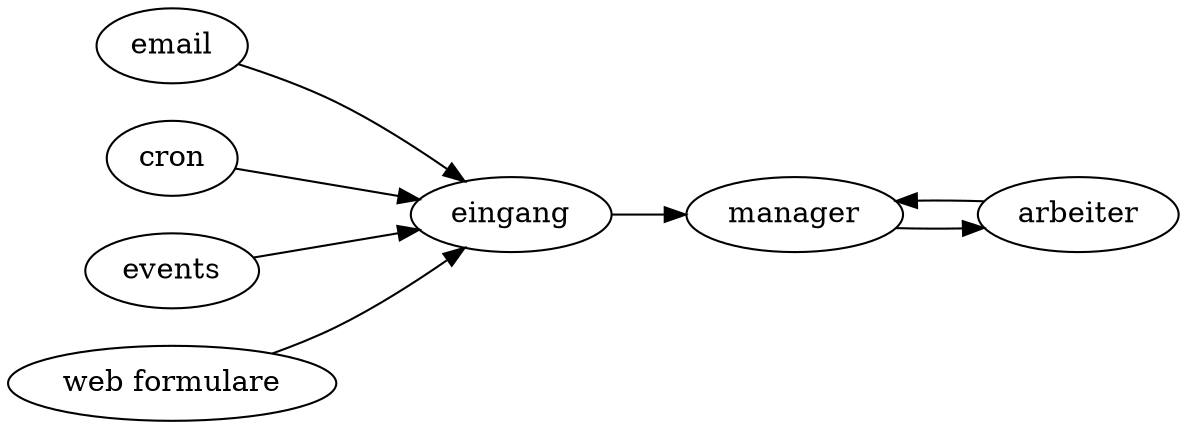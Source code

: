 digraph komponenten_logisch {
    rankdir=LR;

    email -> eingang;
    cron -> eingang;
    events -> eingang;
    forms[label="web formulare"];
    forms -> eingang;

    eingang -> manager;

    manager -> arbeiter;
    arbeiter -> manager;
}
